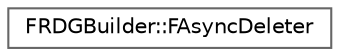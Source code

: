 digraph "Graphical Class Hierarchy"
{
 // INTERACTIVE_SVG=YES
 // LATEX_PDF_SIZE
  bgcolor="transparent";
  edge [fontname=Helvetica,fontsize=10,labelfontname=Helvetica,labelfontsize=10];
  node [fontname=Helvetica,fontsize=10,shape=box,height=0.2,width=0.4];
  rankdir="LR";
  Node0 [id="Node000000",label="FRDGBuilder::FAsyncDeleter",height=0.2,width=0.4,color="grey40", fillcolor="white", style="filled",URL="$da/d11/structFRDGBuilder_1_1FAsyncDeleter.html",tooltip=" "];
}
